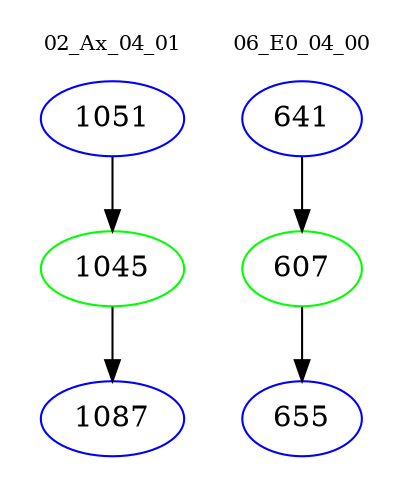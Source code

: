digraph{
subgraph cluster_0 {
color = white
label = "02_Ax_04_01";
fontsize=10;
T0_1051 [label="1051", color="blue"]
T0_1051 -> T0_1045 [color="black"]
T0_1045 [label="1045", color="green"]
T0_1045 -> T0_1087 [color="black"]
T0_1087 [label="1087", color="blue"]
}
subgraph cluster_1 {
color = white
label = "06_E0_04_00";
fontsize=10;
T1_641 [label="641", color="blue"]
T1_641 -> T1_607 [color="black"]
T1_607 [label="607", color="green"]
T1_607 -> T1_655 [color="black"]
T1_655 [label="655", color="blue"]
}
}
